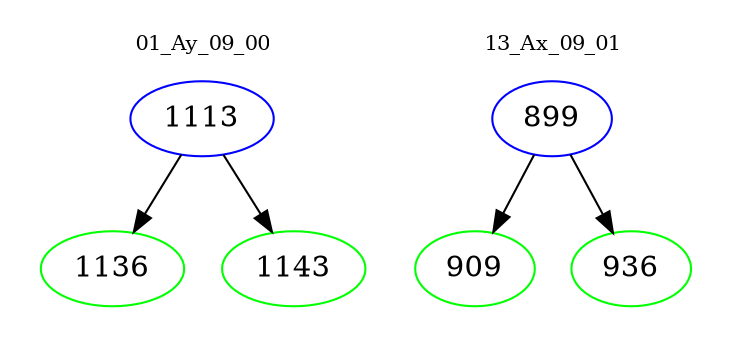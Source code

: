 digraph{
subgraph cluster_0 {
color = white
label = "01_Ay_09_00";
fontsize=10;
T0_1113 [label="1113", color="blue"]
T0_1113 -> T0_1136 [color="black"]
T0_1136 [label="1136", color="green"]
T0_1113 -> T0_1143 [color="black"]
T0_1143 [label="1143", color="green"]
}
subgraph cluster_1 {
color = white
label = "13_Ax_09_01";
fontsize=10;
T1_899 [label="899", color="blue"]
T1_899 -> T1_909 [color="black"]
T1_909 [label="909", color="green"]
T1_899 -> T1_936 [color="black"]
T1_936 [label="936", color="green"]
}
}
